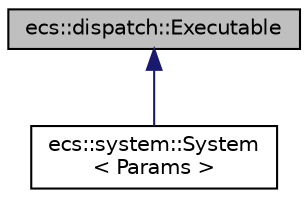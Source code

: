 digraph "ecs::dispatch::Executable"
{
 // LATEX_PDF_SIZE
  edge [fontname="Helvetica",fontsize="10",labelfontname="Helvetica",labelfontsize="10"];
  node [fontname="Helvetica",fontsize="10",shape=record];
  Node1 [label="ecs::dispatch::Executable",height=0.2,width=0.4,color="black", fillcolor="grey75", style="filled", fontcolor="black",tooltip="Executables are an abstarct class which defines an exec function."];
  Node1 -> Node2 [dir="back",color="midnightblue",fontsize="10",style="solid",fontname="Helvetica"];
  Node2 [label="ecs::system::System\l\< Params \>",height=0.2,width=0.4,color="black", fillcolor="white", style="filled",URL="$classecs_1_1system_1_1_system.html",tooltip="Abstract class to be implemented by stateful systems."];
}

